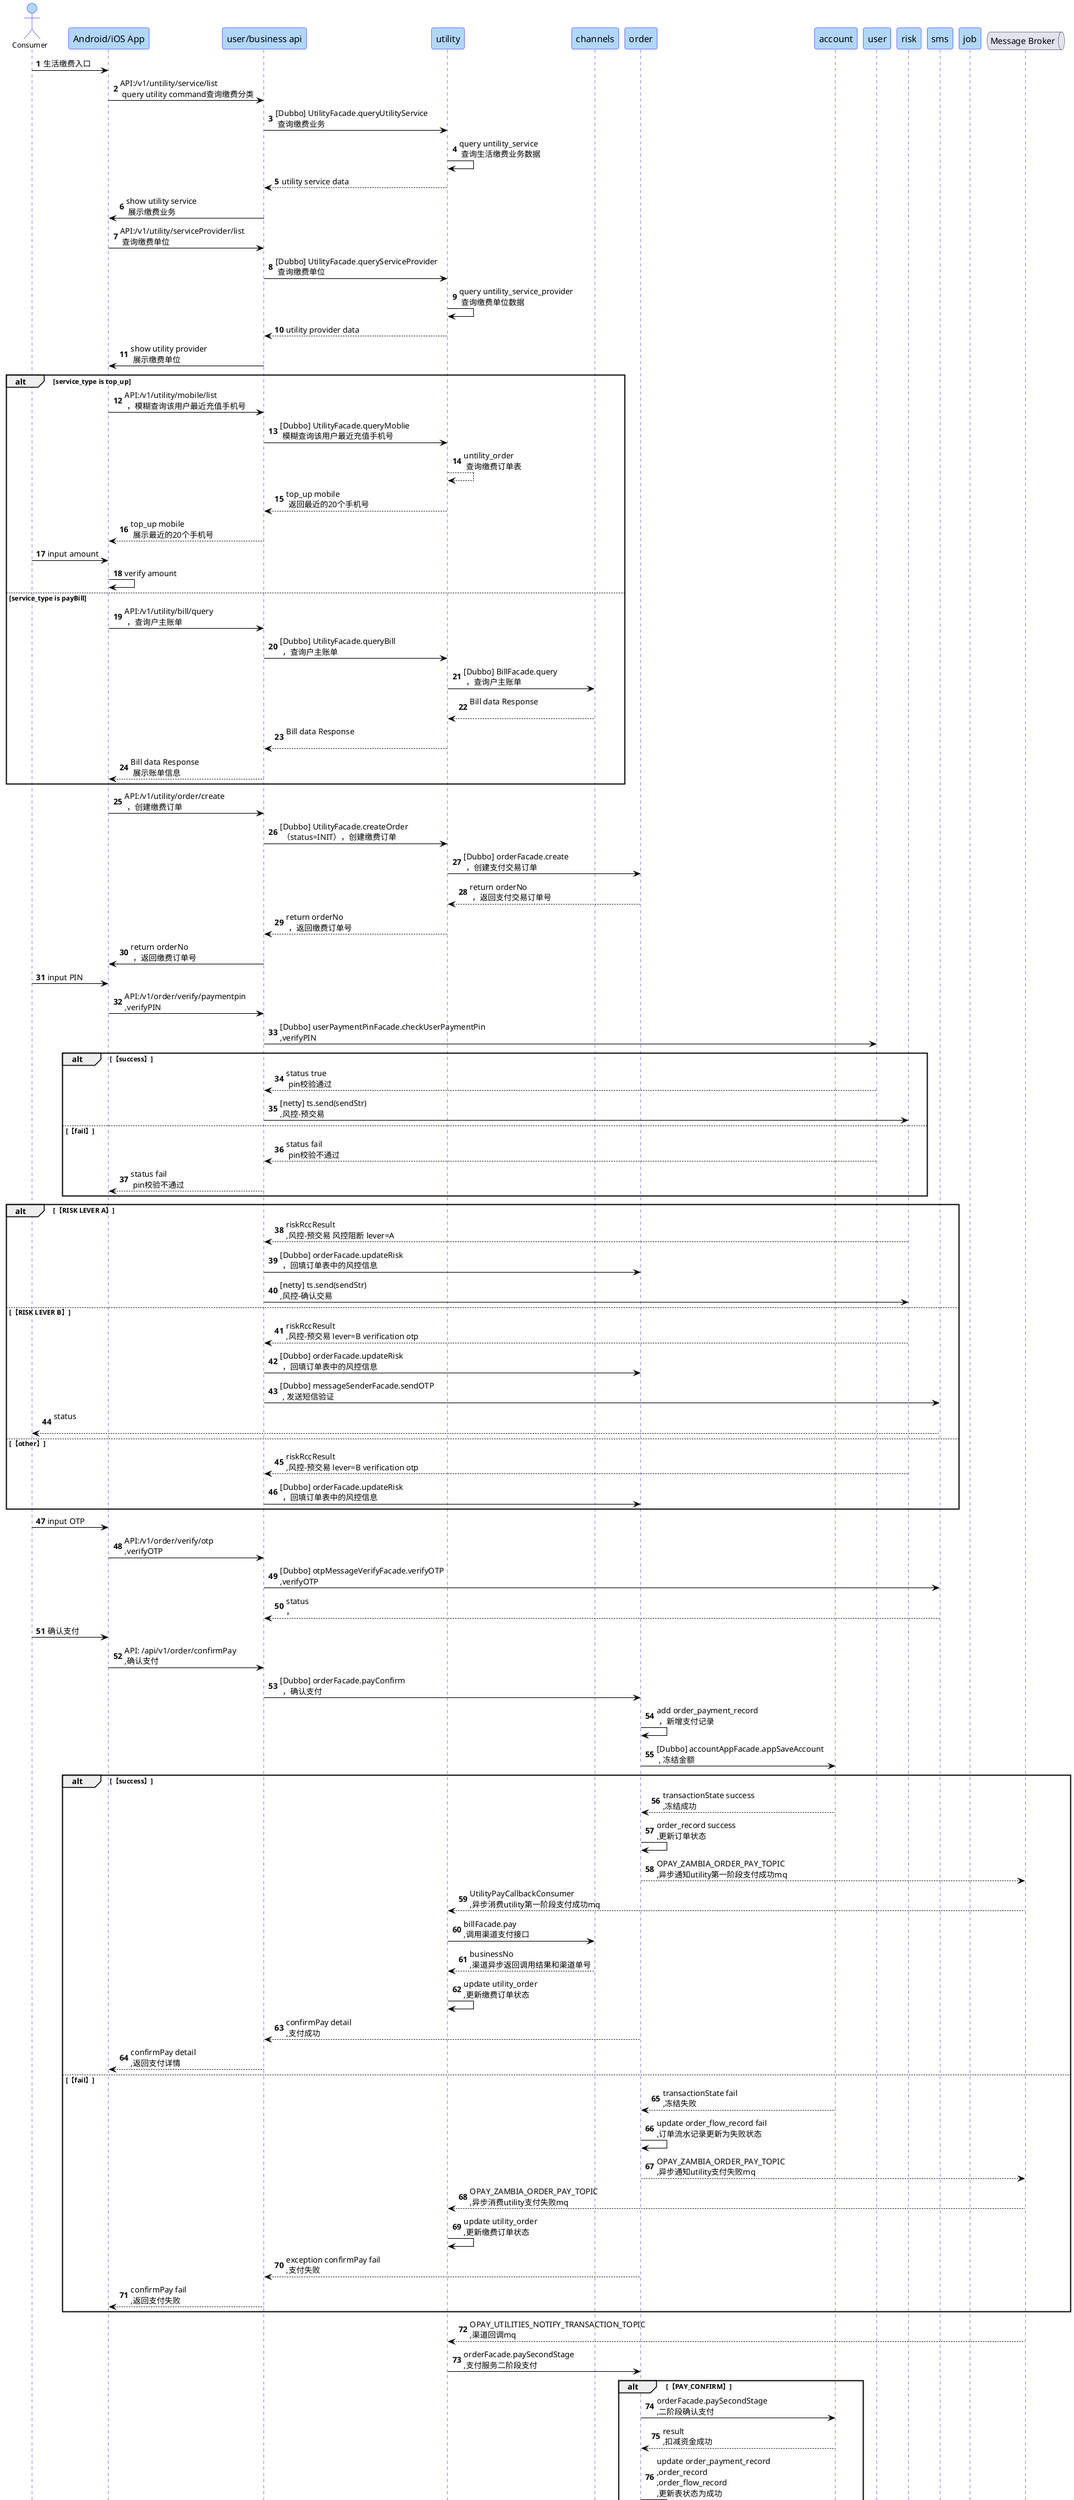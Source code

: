 @startuml
skinparam sequence {
  ArrowColor black
  LifeLineBorderColor blue
  LifeLineBackgroundColor #B0D7FB
  NoteBorderColor blue
  ParticipantBorderColor blue
  ParticipantBackgroundColor #B0D7FB
  ParticipantFontSize   15
  ActorBorderColor blue
  ActorBackgroundColor #B0D7FB
  ActorFontSize 12
}

autonumber

' queue Databus
' box ACQUIRING
actor "Consumer" as consumer
participant "Android/iOS App" as  app
participant "user/business api" as userApi
participant "utility" as utility
participant "channels" as  channel
participant "order" as order
participant "account" as  account
participant "user" as user
participant "risk" as  risk
participant "sms" as  sms
participant "job" as job
queue "Message Broker" as mq

consumer->app: 生活缴费入口
app->userApi: API:/v1/untility/service/list\n query utility command查询缴费分类
userApi->utility:[Dubbo] UtilityFacade.queryUtilityService\n 查询缴费业务
utility->utility: query untility_service\n 查询生活缴费业务数据
utility-->userApi: utility service data
userApi->app: show utility service\n 展示缴费业务

app->userApi: API:/v1/utility/serviceProvider/list\n 查询缴费单位
userApi->utility:[Dubbo] UtilityFacade.queryServiceProvider\n 查询缴费单位
utility->utility: query untility_service_provider\n 查询缴费单位数据
utility-->userApi: utility provider data
userApi->app: show utility provider\n 展示缴费单位

alt service_type is top_up
    app -> userApi: API:/v1/utility/mobile/list\n ，模糊查询该用户最近充值手机号
    userApi->utility: [Dubbo] UtilityFacade.queryMoblie\n 模糊查询该用户最近充值手机号
    utility-->utility: untility_order\n 查询缴费订单表
    utility-->userApi: top_up mobile\n 返回最近的20个手机号
    userApi-->app: top_up mobile\n 展示最近的20个手机号
    consumer->app: input amount
    app->app: verify amount
   else service_type is payBill
   app -> userApi: API:/v1/utility/bill/query\n ，查询户主账单
   userApi -> utility: [Dubbo] UtilityFacade.queryBill\n ，查询户主账单
   utility -> channel: [Dubbo] BillFacade.query\n ，查询户主账单
   channel --> utility: Bill data Response\n
   utility --> userApi: Bill data Response\n
   userApi --> app: Bill data Response\n 展示账单信息
end

' app->utilityApi: API:/v1/utility/billingTrialCalculate\n ，账单试算
' utilityApi->utility: [Dubbo] UtilityFacade.billingTrialCalculate\n ，账单试算
' utility-->utilityApi: fees data
' utilityApi->app: fees data\n 展示缴费信息

app->userApi: API:/v1/utility/order/create\n ，创建缴费订单
userApi->utility: [Dubbo] UtilityFacade.createOrder\n （status=INIT），创建缴费订单
utility->order: [Dubbo] orderFacade.create\n ，创建支付交易订单
order-->utility: return orderNo \n ，返回支付交易订单号
utility-->userApi: return orderNo \n ，返回缴费订单号
userApi->app: return orderNo \n ，返回缴费订单号

consumer->app: input PIN
app->userApi: API:/v1/order/verify/paymentpin\n,verifyPIN
userApi->user: [Dubbo] userPaymentPinFacade.checkUserPaymentPin\n,verifyPIN
alt 【success】
    user-->userApi: status true  \n pin校验通过
    userApi->risk: [netty] ts.send(sendStr)\n,风控-预交易
else 【fail】
    user-->userApi: status fail  \n pin校验不通过
    userApi-->app: status fail  \n pin校验不通过
end

alt 【RISK LEVER A】
    risk-->userApi: riskRccResult\n,风控-预交易 风控阻断 lever=A
    userApi->order: [Dubbo] orderFacade.updateRisk \n ，回填订单表中的风控信息
    userApi->risk: [netty] ts.send(sendStr)\n,风控-确认交易
else 【RISK LEVER B】
    risk-->userApi: riskRccResult\n,风控-预交易 lever=B verification otp
    userApi->order: [Dubbo] orderFacade.updateRisk \n ，回填订单表中的风控信息
    userApi->sms: [Dubbo] messageSenderFacade.sendOTP \n , 发送短信验证
    sms-->consumer: status \n
else 【other】
    risk-->userApi: riskRccResult\n,风控-预交易 lever=B verification otp
    userApi->order: [Dubbo] orderFacade.updateRisk \n ，回填订单表中的风控信息
end

consumer->app: input OTP
app->userApi: API:/v1/order/verify/otp\n,verifyOTP
userApi->sms: [Dubbo] otpMessageVerifyFacade.verifyOTP\n,verifyOTP
sms-->userApi: status \n，

consumer->app: 确认支付
app->userApi: API: /api/v1/order/confirmPay\n,确认支付
userApi->order: [Dubbo] orderFacade.payConfirm\n ，确认支付
order->order: add order_payment_record \n ，新增支付记录
order->account: [Dubbo] accountAppFacade.appSaveAccount \n , 冻结金额
alt 【success】
    account-->order: transactionState success \n,冻结成功
    order->order: order_record success \n,更新订单状态
    order-->mq: OPAY_ZAMBIA_ORDER_PAY_TOPIC \n,异步通知utility第一阶段支付成功mq
    mq-->utility: UtilityPayCallbackConsumer \n,异步消费utility第一阶段支付成功mq
    utility->channel: billFacade.pay  \n,调用渠道支付接口
    channel-->utility: businessNo  \n,渠道异步返回调用结果和渠道单号
    utility->utility: update utility_order  \n,更新缴费订单状态
    order-->userApi: confirmPay detail \n,支付成功
    userApi-->app: confirmPay detail \n,返回支付详情
else 【fail】
    account-->order: transactionState fail \n,冻结失败
    order->order: update order_flow_record fail \n,订单流水记录更新为失败状态
    order-->mq: OPAY_ZAMBIA_ORDER_PAY_TOPIC \n,异步通知utility支付失败mq
    mq-->utility: OPAY_ZAMBIA_ORDER_PAY_TOPIC \n,异步消费utility支付失败mq
    utility->utility: update utility_order  \n,更新缴费订单状态
    order-->userApi: exception confirmPay fail \n,支付失败
    userApi-->app: confirmPay fail \n,返回支付失败
end

mq-->utility: OPAY_UTILITIES_NOTIFY_TRANSACTION_TOPIC \n,渠道回调mq
utility->order: orderFacade.paySecondStage \n,支付服务二阶段支付
alt 【PAY_CONFIRM】
    order->account: orderFacade.paySecondStage \n,二阶段确认支付
    account-->order: result  \n,扣减资金成功
    order->order: update order_payment_record \n,order_record \n,order_flow_record \n,更新表状态为成功

else 【PAY_ROLLBACK】
    order->account: orderFacade.paySecondStage \n,二阶段取消冻结
    order-->order: update order_payment_record \n,order_record \n,order_flow_record \n,更新表状态为失败
end
alt 【success】
    order-->utility: result \n,二阶段支付返回结果
    utility->utility: update utility_order \n,更新表状态
    utility->app: pushMessage \n,推送消息
    utility->sms:[dubbo]messageSenderFacade.sendBizMessage \n,只有非本人话费充值发短信
    sms->consumer: 只有非本人话费充值发短信
else 【fail】
    order-->utility: result \n,二阶段支付返回结果
end

job->utility: UtilityChannelResultJob \n, 主动查询渠道支付结果(逻辑同上)
job->utility: UtilityPayChannelJob \n, 调用渠道付款任务补偿（逻辑同上）

@enduml